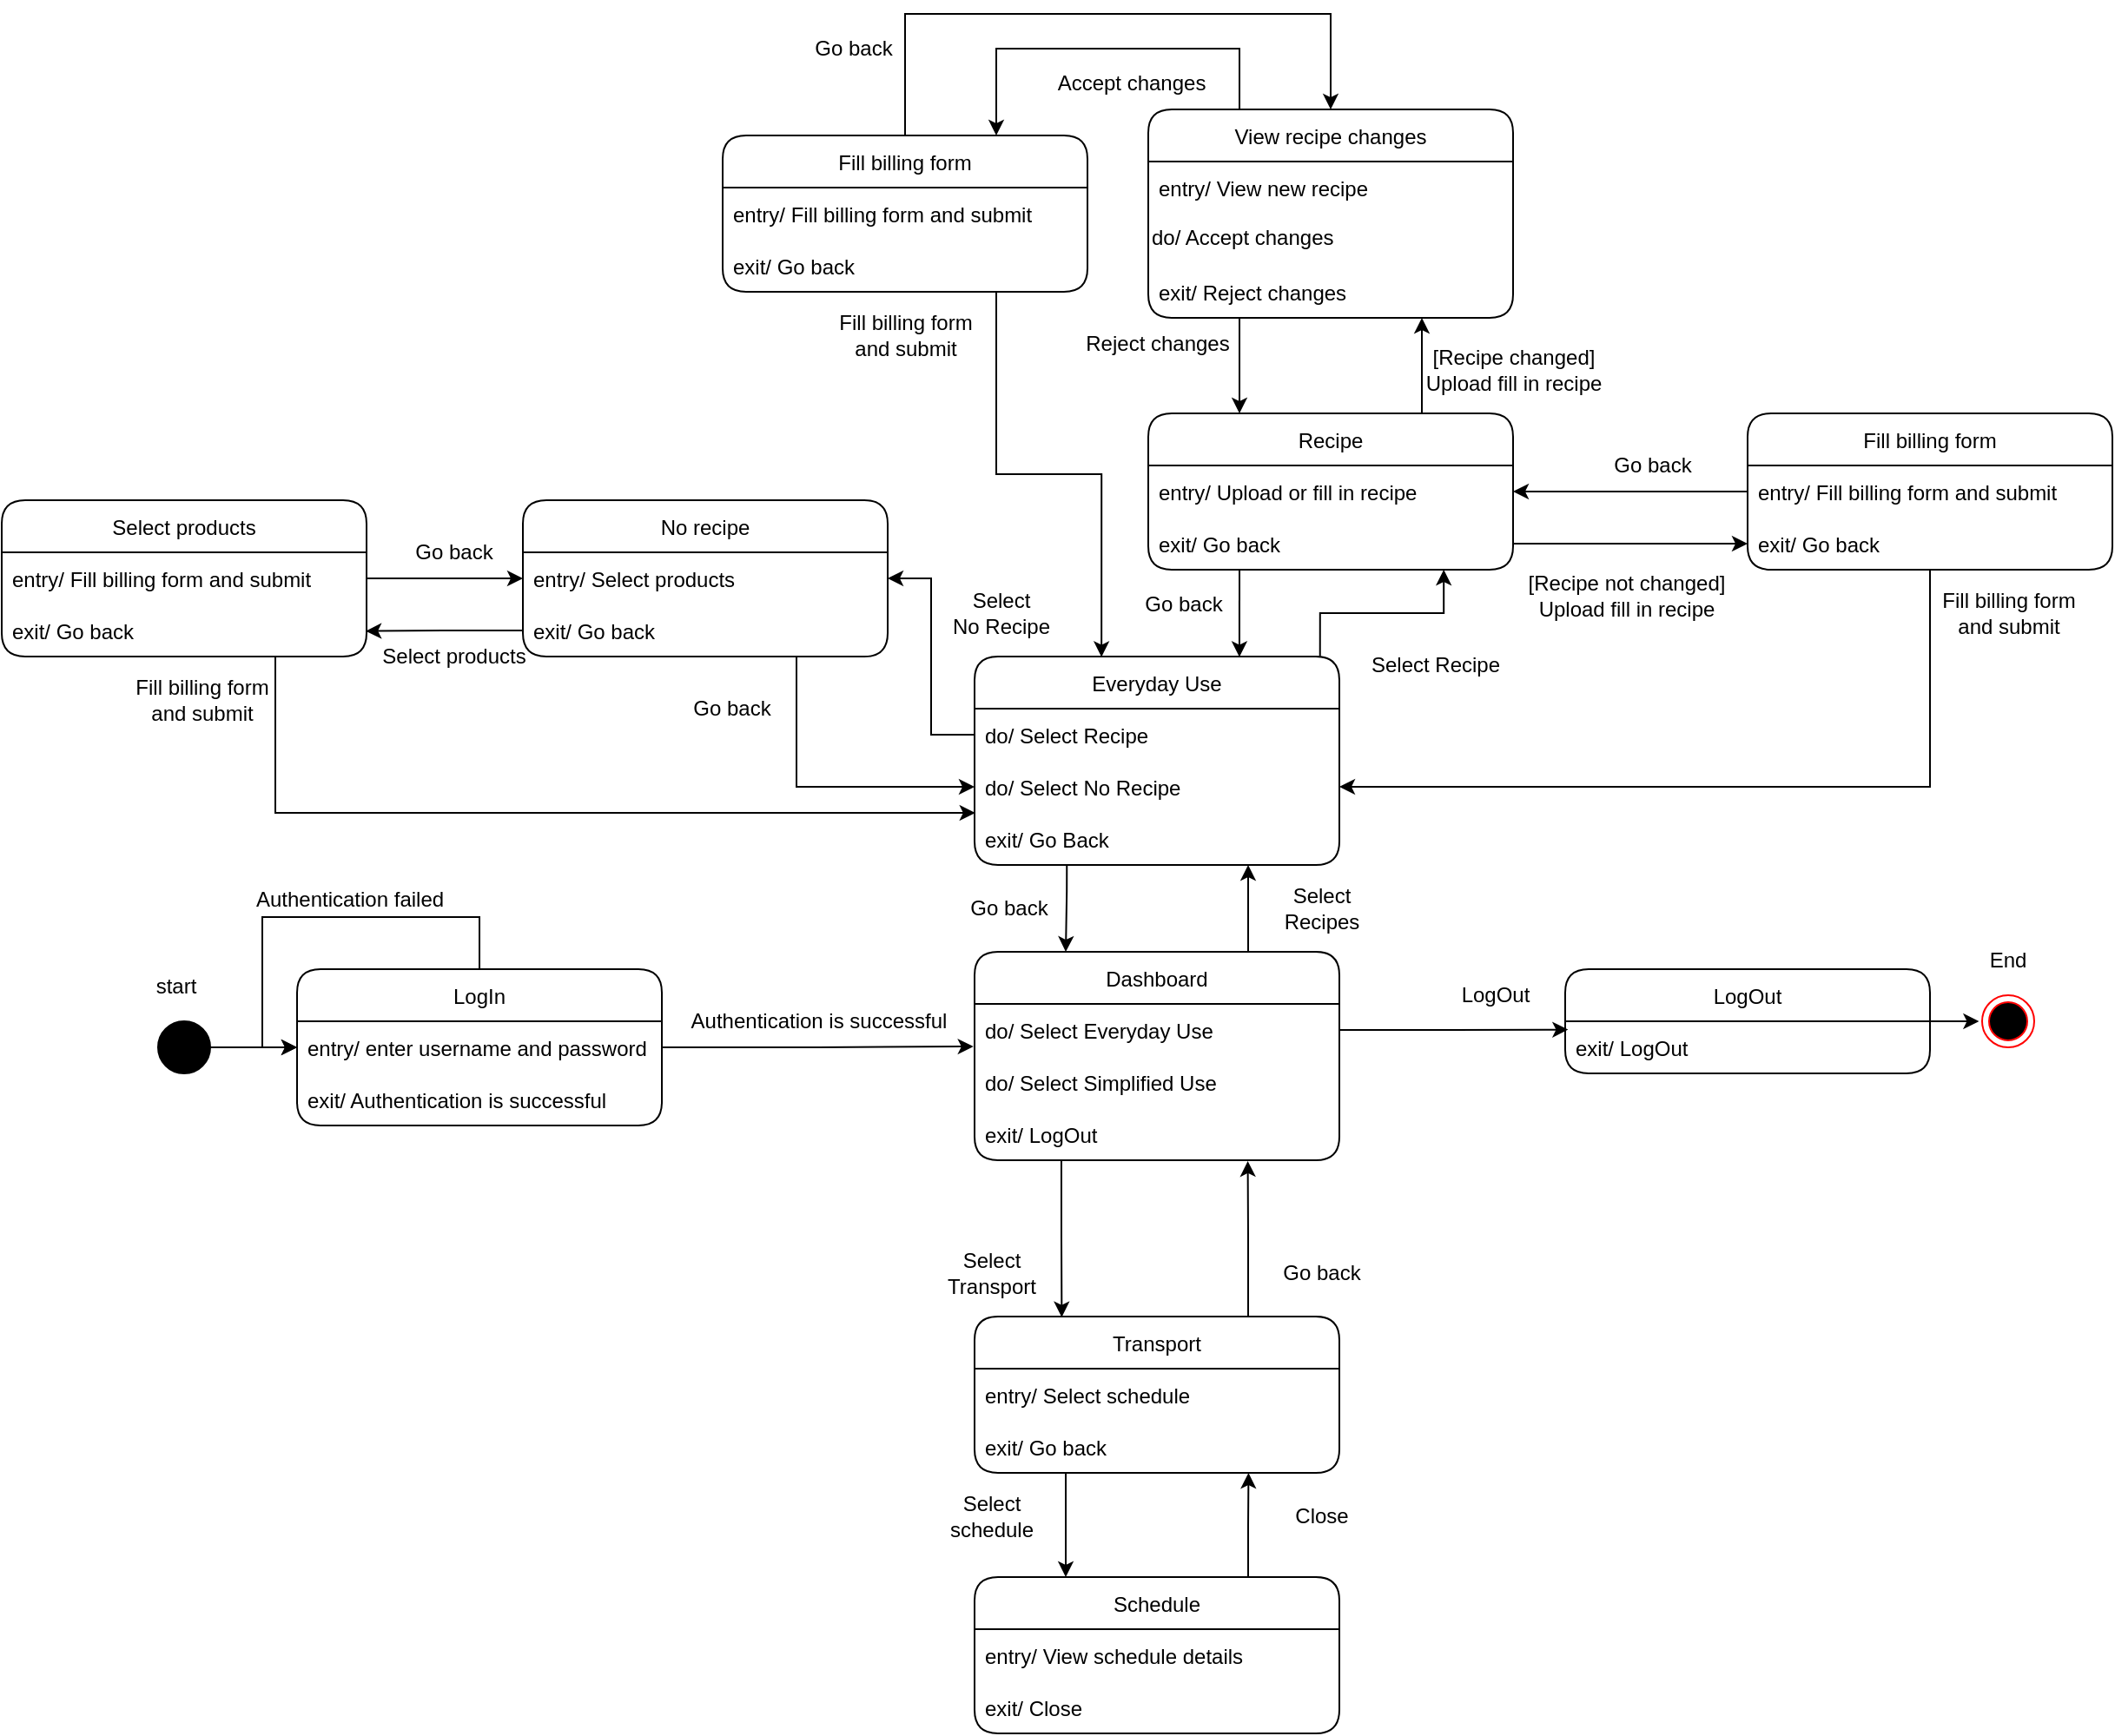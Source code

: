 <mxfile version="19.0.0" type="device"><diagram id="0l2LnnIxXGDVyNd1TSWf" name="Page-1"><mxGraphModel dx="1929" dy="944" grid="1" gridSize="10" guides="1" tooltips="1" connect="1" arrows="1" fold="1" page="1" pageScale="1" pageWidth="850" pageHeight="1100" math="0" shadow="0"><root><mxCell id="0"/><mxCell id="1" parent="0"/><mxCell id="DqKlzocytAJNGCdSqwo8-1" value="" style="ellipse;whiteSpace=wrap;html=1;aspect=fixed;fillColor=#000000;" vertex="1" parent="1"><mxGeometry x="100" y="710" width="30" height="30" as="geometry"/></mxCell><mxCell id="DqKlzocytAJNGCdSqwo8-2" value="" style="endArrow=classic;html=1;rounded=0;exitX=1;exitY=0.5;exitDx=0;exitDy=0;entryX=0;entryY=0.5;entryDx=0;entryDy=0;" edge="1" parent="1" source="DqKlzocytAJNGCdSqwo8-1" target="DqKlzocytAJNGCdSqwo8-4"><mxGeometry width="50" height="50" relative="1" as="geometry"><mxPoint x="370" y="870" as="sourcePoint"/><mxPoint x="110" y="725" as="targetPoint"/></mxGeometry></mxCell><mxCell id="DqKlzocytAJNGCdSqwo8-3" value="LogIn" style="swimlane;fontStyle=0;childLayout=stackLayout;horizontal=1;startSize=30;horizontalStack=0;resizeParent=1;resizeParentMax=0;resizeLast=0;collapsible=1;marginBottom=0;labelBackgroundColor=#FFFFFF;fillColor=#FFFFFF;rounded=1;" vertex="1" parent="1"><mxGeometry x="180" y="680" width="210" height="90" as="geometry"/></mxCell><mxCell id="DqKlzocytAJNGCdSqwo8-4" value="entry/ enter username and password" style="text;strokeColor=none;fillColor=none;align=left;verticalAlign=middle;spacingLeft=4;spacingRight=4;overflow=hidden;points=[[0,0.5],[1,0.5]];portConstraint=eastwest;rotatable=0;labelBackgroundColor=#FFFFFF;fontStyle=0" vertex="1" parent="DqKlzocytAJNGCdSqwo8-3"><mxGeometry y="30" width="210" height="30" as="geometry"/></mxCell><mxCell id="DqKlzocytAJNGCdSqwo8-5" value="exit/ Authentication is successful" style="text;strokeColor=none;fillColor=none;align=left;verticalAlign=middle;spacingLeft=4;spacingRight=4;overflow=hidden;points=[[0,0.5],[1,0.5]];portConstraint=eastwest;rotatable=0;labelBackgroundColor=#FFFFFF;" vertex="1" parent="DqKlzocytAJNGCdSqwo8-3"><mxGeometry y="60" width="210" height="30" as="geometry"/></mxCell><mxCell id="DqKlzocytAJNGCdSqwo8-6" style="edgeStyle=orthogonalEdgeStyle;rounded=0;orthogonalLoop=1;jettySize=auto;html=1;exitX=0.5;exitY=0;exitDx=0;exitDy=0;entryX=0;entryY=0.5;entryDx=0;entryDy=0;" edge="1" parent="DqKlzocytAJNGCdSqwo8-3" source="DqKlzocytAJNGCdSqwo8-3" target="DqKlzocytAJNGCdSqwo8-4"><mxGeometry relative="1" as="geometry"><mxPoint x="-30" y="-80" as="targetPoint"/><Array as="points"><mxPoint x="105" y="-30"/><mxPoint x="-20" y="-30"/><mxPoint x="-20" y="45"/></Array></mxGeometry></mxCell><mxCell id="DqKlzocytAJNGCdSqwo8-7" value="Authentication failed" style="text;html=1;align=center;verticalAlign=middle;resizable=0;points=[];autosize=1;strokeColor=none;fillColor=none;" vertex="1" parent="1"><mxGeometry x="150" y="630" width="120" height="20" as="geometry"/></mxCell><mxCell id="DqKlzocytAJNGCdSqwo8-8" style="edgeStyle=orthogonalEdgeStyle;rounded=0;orthogonalLoop=1;jettySize=auto;html=1;entryX=0.25;entryY=0;entryDx=0;entryDy=0;exitX=0.253;exitY=1.006;exitDx=0;exitDy=0;exitPerimeter=0;" edge="1" parent="1" source="DqKlzocytAJNGCdSqwo8-34" target="DqKlzocytAJNGCdSqwo8-10"><mxGeometry relative="1" as="geometry"><mxPoint x="620" y="600" as="sourcePoint"/><Array as="points"><mxPoint x="623" y="635"/><mxPoint x="623" y="635"/></Array></mxGeometry></mxCell><mxCell id="DqKlzocytAJNGCdSqwo8-9" style="edgeStyle=orthogonalEdgeStyle;rounded=0;orthogonalLoop=1;jettySize=auto;html=1;exitX=0.75;exitY=0;exitDx=0;exitDy=0;entryX=0.75;entryY=1;entryDx=0;entryDy=0;entryPerimeter=0;" edge="1" parent="1" source="DqKlzocytAJNGCdSqwo8-10" target="DqKlzocytAJNGCdSqwo8-34"><mxGeometry relative="1" as="geometry"><mxPoint x="727.552" y="600" as="targetPoint"/></mxGeometry></mxCell><mxCell id="DqKlzocytAJNGCdSqwo8-10" value="Dashboard" style="swimlane;fontStyle=0;childLayout=stackLayout;horizontal=1;startSize=30;horizontalStack=0;resizeParent=1;resizeParentMax=0;resizeLast=0;collapsible=1;marginBottom=0;labelBackgroundColor=#FFFFFF;fillColor=#FFFFFF;rounded=1;" vertex="1" parent="1"><mxGeometry x="570" y="670" width="210" height="120" as="geometry"><mxRectangle x="600" y="80" width="90" height="30" as="alternateBounds"/></mxGeometry></mxCell><mxCell id="DqKlzocytAJNGCdSqwo8-52" value="do/ Select Everyday Use" style="text;strokeColor=none;fillColor=none;align=left;verticalAlign=middle;spacingLeft=4;spacingRight=4;overflow=hidden;points=[[0,0.5],[1,0.5]];portConstraint=eastwest;rotatable=0;labelBackgroundColor=#FFFFFF;fontStyle=0" vertex="1" parent="DqKlzocytAJNGCdSqwo8-10"><mxGeometry y="30" width="210" height="30" as="geometry"/></mxCell><mxCell id="DqKlzocytAJNGCdSqwo8-11" value="do/ Select Simplified Use" style="text;strokeColor=none;fillColor=none;align=left;verticalAlign=middle;spacingLeft=4;spacingRight=4;overflow=hidden;points=[[0,0.5],[1,0.5]];portConstraint=eastwest;rotatable=0;labelBackgroundColor=#FFFFFF;fontStyle=0" vertex="1" parent="DqKlzocytAJNGCdSqwo8-10"><mxGeometry y="60" width="210" height="30" as="geometry"/></mxCell><mxCell id="DqKlzocytAJNGCdSqwo8-13" value="exit/ LogOut" style="text;strokeColor=none;fillColor=none;align=left;verticalAlign=middle;spacingLeft=4;spacingRight=4;overflow=hidden;points=[[0,0.5],[1,0.5]];portConstraint=eastwest;rotatable=0;labelBackgroundColor=#FFFFFF;" vertex="1" parent="DqKlzocytAJNGCdSqwo8-10"><mxGeometry y="90" width="210" height="30" as="geometry"/></mxCell><mxCell id="DqKlzocytAJNGCdSqwo8-14" style="edgeStyle=orthogonalEdgeStyle;rounded=0;orthogonalLoop=1;jettySize=auto;html=1;exitX=1;exitY=0.5;exitDx=0;exitDy=0;entryX=-0.003;entryY=0.817;entryDx=0;entryDy=0;entryPerimeter=0;" edge="1" parent="1" source="DqKlzocytAJNGCdSqwo8-4" target="DqKlzocytAJNGCdSqwo8-52"><mxGeometry relative="1" as="geometry"/></mxCell><mxCell id="DqKlzocytAJNGCdSqwo8-15" value="Authentication is successful" style="text;html=1;align=center;verticalAlign=middle;resizable=0;points=[];autosize=1;strokeColor=none;fillColor=none;" vertex="1" parent="1"><mxGeometry x="400" y="700" width="160" height="20" as="geometry"/></mxCell><mxCell id="DqKlzocytAJNGCdSqwo8-16" style="edgeStyle=orthogonalEdgeStyle;rounded=0;orthogonalLoop=1;jettySize=auto;html=1;exitX=0.25;exitY=1;exitDx=0;exitDy=0;entryX=0.25;entryY=0;entryDx=0;entryDy=0;" edge="1" parent="1" source="DqKlzocytAJNGCdSqwo8-19" target="DqKlzocytAJNGCdSqwo8-23"><mxGeometry relative="1" as="geometry"/></mxCell><mxCell id="DqKlzocytAJNGCdSqwo8-17" style="edgeStyle=orthogonalEdgeStyle;rounded=0;orthogonalLoop=1;jettySize=auto;html=1;exitX=0.75;exitY=0;exitDx=0;exitDy=0;entryX=0.749;entryY=1.015;entryDx=0;entryDy=0;entryPerimeter=0;" edge="1" parent="1" source="DqKlzocytAJNGCdSqwo8-19" target="DqKlzocytAJNGCdSqwo8-13"><mxGeometry relative="1" as="geometry"><mxPoint x="730" y="790" as="targetPoint"/></mxGeometry></mxCell><mxCell id="DqKlzocytAJNGCdSqwo8-18" style="edgeStyle=orthogonalEdgeStyle;rounded=0;orthogonalLoop=1;jettySize=auto;html=1;exitX=0.238;exitY=1;exitDx=0;exitDy=0;entryX=0.239;entryY=0.004;entryDx=0;entryDy=0;entryPerimeter=0;exitPerimeter=0;" edge="1" parent="1" source="DqKlzocytAJNGCdSqwo8-13" target="DqKlzocytAJNGCdSqwo8-19"><mxGeometry relative="1" as="geometry"/></mxCell><mxCell id="DqKlzocytAJNGCdSqwo8-19" value="Transport" style="swimlane;fontStyle=0;childLayout=stackLayout;horizontal=1;startSize=30;horizontalStack=0;resizeParent=1;resizeParentMax=0;resizeLast=0;collapsible=1;marginBottom=0;labelBackgroundColor=#FFFFFF;fillColor=#FFFFFF;rounded=1;" vertex="1" parent="1"><mxGeometry x="570" y="880" width="210" height="90" as="geometry"/></mxCell><mxCell id="DqKlzocytAJNGCdSqwo8-20" value="entry/ Select schedule" style="text;strokeColor=none;fillColor=none;align=left;verticalAlign=middle;spacingLeft=4;spacingRight=4;overflow=hidden;points=[[0,0.5],[1,0.5]];portConstraint=eastwest;rotatable=0;labelBackgroundColor=#FFFFFF;fontStyle=0" vertex="1" parent="DqKlzocytAJNGCdSqwo8-19"><mxGeometry y="30" width="210" height="30" as="geometry"/></mxCell><mxCell id="DqKlzocytAJNGCdSqwo8-21" value="exit/ Go back" style="text;strokeColor=none;fillColor=none;align=left;verticalAlign=middle;spacingLeft=4;spacingRight=4;overflow=hidden;points=[[0,0.5],[1,0.5]];portConstraint=eastwest;rotatable=0;labelBackgroundColor=#FFFFFF;" vertex="1" parent="DqKlzocytAJNGCdSqwo8-19"><mxGeometry y="60" width="210" height="30" as="geometry"/></mxCell><mxCell id="DqKlzocytAJNGCdSqwo8-22" style="edgeStyle=orthogonalEdgeStyle;rounded=0;orthogonalLoop=1;jettySize=auto;html=1;exitX=0.75;exitY=0;exitDx=0;exitDy=0;entryX=0.751;entryY=1;entryDx=0;entryDy=0;entryPerimeter=0;" edge="1" parent="1" source="DqKlzocytAJNGCdSqwo8-23" target="DqKlzocytAJNGCdSqwo8-21"><mxGeometry relative="1" as="geometry"/></mxCell><mxCell id="DqKlzocytAJNGCdSqwo8-23" value="Schedule" style="swimlane;fontStyle=0;childLayout=stackLayout;horizontal=1;startSize=30;horizontalStack=0;resizeParent=1;resizeParentMax=0;resizeLast=0;collapsible=1;marginBottom=0;labelBackgroundColor=#FFFFFF;fillColor=#FFFFFF;rounded=1;" vertex="1" parent="1"><mxGeometry x="570" y="1030" width="210" height="90" as="geometry"/></mxCell><mxCell id="DqKlzocytAJNGCdSqwo8-24" value="entry/ View schedule details" style="text;strokeColor=none;fillColor=none;align=left;verticalAlign=middle;spacingLeft=4;spacingRight=4;overflow=hidden;points=[[0,0.5],[1,0.5]];portConstraint=eastwest;rotatable=0;labelBackgroundColor=#FFFFFF;" vertex="1" parent="DqKlzocytAJNGCdSqwo8-23"><mxGeometry y="30" width="210" height="30" as="geometry"/></mxCell><mxCell id="DqKlzocytAJNGCdSqwo8-26" value="exit/ Close" style="text;strokeColor=none;fillColor=none;align=left;verticalAlign=middle;spacingLeft=4;spacingRight=4;overflow=hidden;points=[[0,0.5],[1,0.5]];portConstraint=eastwest;rotatable=0;labelBackgroundColor=#FFFFFF;" vertex="1" parent="DqKlzocytAJNGCdSqwo8-23"><mxGeometry y="60" width="210" height="30" as="geometry"/></mxCell><mxCell id="DqKlzocytAJNGCdSqwo8-27" value="Select schedule" style="text;html=1;strokeColor=none;fillColor=none;align=center;verticalAlign=middle;whiteSpace=wrap;rounded=0;labelBackgroundColor=#FFFFFF;" vertex="1" parent="1"><mxGeometry x="550" y="980" width="60" height="30" as="geometry"/></mxCell><mxCell id="DqKlzocytAJNGCdSqwo8-28" value="Close" style="text;html=1;strokeColor=none;fillColor=none;align=center;verticalAlign=middle;whiteSpace=wrap;rounded=0;labelBackgroundColor=#FFFFFF;" vertex="1" parent="1"><mxGeometry x="740" y="980" width="60" height="30" as="geometry"/></mxCell><mxCell id="DqKlzocytAJNGCdSqwo8-29" value="Select Transport" style="text;html=1;strokeColor=none;fillColor=none;align=center;verticalAlign=middle;whiteSpace=wrap;rounded=0;labelBackgroundColor=#FFFFFF;" vertex="1" parent="1"><mxGeometry x="550" y="840" width="60" height="30" as="geometry"/></mxCell><mxCell id="DqKlzocytAJNGCdSqwo8-30" value="Go back" style="text;html=1;strokeColor=none;fillColor=none;align=center;verticalAlign=middle;whiteSpace=wrap;rounded=0;labelBackgroundColor=#FFFFFF;" vertex="1" parent="1"><mxGeometry x="740" y="840" width="60" height="30" as="geometry"/></mxCell><mxCell id="DqKlzocytAJNGCdSqwo8-108" style="edgeStyle=orthogonalEdgeStyle;rounded=0;orthogonalLoop=1;jettySize=auto;html=1;exitX=0.947;exitY=-0.002;exitDx=0;exitDy=0;entryX=0.81;entryY=1;entryDx=0;entryDy=0;entryPerimeter=0;exitPerimeter=0;" edge="1" parent="1" source="DqKlzocytAJNGCdSqwo8-32" target="DqKlzocytAJNGCdSqwo8-106"><mxGeometry relative="1" as="geometry"/></mxCell><mxCell id="DqKlzocytAJNGCdSqwo8-32" value="Everyday Use" style="swimlane;fontStyle=0;childLayout=stackLayout;horizontal=1;startSize=30;horizontalStack=0;resizeParent=1;resizeParentMax=0;resizeLast=0;collapsible=1;marginBottom=0;labelBackgroundColor=#FFFFFF;fillColor=#FFFFFF;rounded=1;" vertex="1" parent="1"><mxGeometry x="570" y="500" width="210" height="120" as="geometry"><mxRectangle x="600" y="80" width="90" height="30" as="alternateBounds"/></mxGeometry></mxCell><mxCell id="DqKlzocytAJNGCdSqwo8-86" value="do/ Select Recipe" style="text;strokeColor=none;fillColor=none;align=left;verticalAlign=middle;spacingLeft=4;spacingRight=4;overflow=hidden;points=[[0,0.5],[1,0.5]];portConstraint=eastwest;rotatable=0;labelBackgroundColor=#FFFFFF;fontStyle=0" vertex="1" parent="DqKlzocytAJNGCdSqwo8-32"><mxGeometry y="30" width="210" height="30" as="geometry"/></mxCell><mxCell id="DqKlzocytAJNGCdSqwo8-33" value="do/ Select No Recipe" style="text;strokeColor=none;fillColor=none;align=left;verticalAlign=middle;spacingLeft=4;spacingRight=4;overflow=hidden;points=[[0,0.5],[1,0.5]];portConstraint=eastwest;rotatable=0;labelBackgroundColor=#FFFFFF;fontStyle=0" vertex="1" parent="DqKlzocytAJNGCdSqwo8-32"><mxGeometry y="60" width="210" height="30" as="geometry"/></mxCell><mxCell id="DqKlzocytAJNGCdSqwo8-34" value="exit/ Go Back" style="text;strokeColor=none;fillColor=none;align=left;verticalAlign=middle;spacingLeft=4;spacingRight=4;overflow=hidden;points=[[0,0.5],[1,0.5]];portConstraint=eastwest;rotatable=0;labelBackgroundColor=#FFFFFF;" vertex="1" parent="DqKlzocytAJNGCdSqwo8-32"><mxGeometry y="90" width="210" height="30" as="geometry"/></mxCell><mxCell id="DqKlzocytAJNGCdSqwo8-35" value="Select Recipes" style="text;html=1;strokeColor=none;fillColor=none;align=center;verticalAlign=middle;whiteSpace=wrap;rounded=0;labelBackgroundColor=#FFFFFF;" vertex="1" parent="1"><mxGeometry x="740" y="630" width="60" height="30" as="geometry"/></mxCell><mxCell id="DqKlzocytAJNGCdSqwo8-36" value="Go back" style="text;html=1;strokeColor=none;fillColor=none;align=center;verticalAlign=middle;whiteSpace=wrap;rounded=0;labelBackgroundColor=#FFFFFF;" vertex="1" parent="1"><mxGeometry x="560" y="630" width="60" height="30" as="geometry"/></mxCell><mxCell id="DqKlzocytAJNGCdSqwo8-44" style="edgeStyle=orthogonalEdgeStyle;rounded=0;orthogonalLoop=1;jettySize=auto;html=1;exitX=1;exitY=0.5;exitDx=0;exitDy=0;entryX=-0.06;entryY=0.509;entryDx=0;entryDy=0;entryPerimeter=0;" edge="1" parent="1" source="DqKlzocytAJNGCdSqwo8-45" target="DqKlzocytAJNGCdSqwo8-50"><mxGeometry relative="1" as="geometry"/></mxCell><mxCell id="DqKlzocytAJNGCdSqwo8-45" value="LogOut" style="swimlane;fontStyle=0;childLayout=stackLayout;horizontal=1;startSize=30;horizontalStack=0;resizeParent=1;resizeParentMax=0;resizeLast=0;collapsible=1;marginBottom=0;labelBackgroundColor=#FFFFFF;fillColor=#FFFFFF;rounded=1;" vertex="1" parent="1"><mxGeometry x="910" y="680" width="210" height="60" as="geometry"/></mxCell><mxCell id="DqKlzocytAJNGCdSqwo8-46" value="exit/ LogOut" style="text;strokeColor=none;fillColor=none;align=left;verticalAlign=middle;spacingLeft=4;spacingRight=4;overflow=hidden;points=[[0,0.5],[1,0.5]];portConstraint=eastwest;rotatable=0;labelBackgroundColor=#FFFFFF;" vertex="1" parent="DqKlzocytAJNGCdSqwo8-45"><mxGeometry y="30" width="210" height="30" as="geometry"/></mxCell><mxCell id="DqKlzocytAJNGCdSqwo8-47" style="edgeStyle=orthogonalEdgeStyle;rounded=0;orthogonalLoop=1;jettySize=auto;html=1;exitX=1;exitY=0.5;exitDx=0;exitDy=0;entryX=0.008;entryY=0.16;entryDx=0;entryDy=0;entryPerimeter=0;" edge="1" parent="1" source="DqKlzocytAJNGCdSqwo8-52" target="DqKlzocytAJNGCdSqwo8-46"><mxGeometry relative="1" as="geometry"/></mxCell><mxCell id="DqKlzocytAJNGCdSqwo8-48" value="LogOut" style="text;html=1;strokeColor=none;fillColor=none;align=center;verticalAlign=middle;whiteSpace=wrap;rounded=0;labelBackgroundColor=#FFFFFF;" vertex="1" parent="1"><mxGeometry x="840" y="680" width="60" height="30" as="geometry"/></mxCell><mxCell id="DqKlzocytAJNGCdSqwo8-49" value="start" style="text;html=1;align=center;verticalAlign=middle;resizable=0;points=[];autosize=1;strokeColor=none;fillColor=none;" vertex="1" parent="1"><mxGeometry x="90" y="680" width="40" height="20" as="geometry"/></mxCell><mxCell id="DqKlzocytAJNGCdSqwo8-50" value="" style="ellipse;html=1;shape=endState;fillColor=#000000;strokeColor=#ff0000;rounded=1;labelBackgroundColor=#FFFFFF;" vertex="1" parent="1"><mxGeometry x="1150" y="695" width="30" height="30" as="geometry"/></mxCell><mxCell id="DqKlzocytAJNGCdSqwo8-51" value="End" style="text;html=1;strokeColor=none;fillColor=none;align=center;verticalAlign=middle;whiteSpace=wrap;rounded=0;labelBackgroundColor=#FFFFFF;" vertex="1" parent="1"><mxGeometry x="1135" y="660" width="60" height="30" as="geometry"/></mxCell><mxCell id="DqKlzocytAJNGCdSqwo8-102" style="edgeStyle=orthogonalEdgeStyle;rounded=0;orthogonalLoop=1;jettySize=auto;html=1;exitX=0.75;exitY=1;exitDx=0;exitDy=0;entryX=0;entryY=0.5;entryDx=0;entryDy=0;" edge="1" parent="1" source="DqKlzocytAJNGCdSqwo8-87" target="DqKlzocytAJNGCdSqwo8-33"><mxGeometry relative="1" as="geometry"/></mxCell><mxCell id="DqKlzocytAJNGCdSqwo8-87" value="No recipe" style="swimlane;fontStyle=0;childLayout=stackLayout;horizontal=1;startSize=30;horizontalStack=0;resizeParent=1;resizeParentMax=0;resizeLast=0;collapsible=1;marginBottom=0;labelBackgroundColor=#FFFFFF;fillColor=#FFFFFF;rounded=1;" vertex="1" parent="1"><mxGeometry x="310" y="410" width="210" height="90" as="geometry"><mxRectangle x="600" y="80" width="90" height="30" as="alternateBounds"/></mxGeometry></mxCell><mxCell id="DqKlzocytAJNGCdSqwo8-88" value="entry/ Select products" style="text;strokeColor=none;fillColor=none;align=left;verticalAlign=middle;spacingLeft=4;spacingRight=4;overflow=hidden;points=[[0,0.5],[1,0.5]];portConstraint=eastwest;rotatable=0;labelBackgroundColor=#FFFFFF;fontStyle=0" vertex="1" parent="DqKlzocytAJNGCdSqwo8-87"><mxGeometry y="30" width="210" height="30" as="geometry"/></mxCell><mxCell id="DqKlzocytAJNGCdSqwo8-89" value="exit/ Go back" style="text;strokeColor=none;fillColor=none;align=left;verticalAlign=middle;spacingLeft=4;spacingRight=4;overflow=hidden;points=[[0,0.5],[1,0.5]];portConstraint=eastwest;rotatable=0;labelBackgroundColor=#FFFFFF;" vertex="1" parent="DqKlzocytAJNGCdSqwo8-87"><mxGeometry y="60" width="210" height="30" as="geometry"/></mxCell><mxCell id="DqKlzocytAJNGCdSqwo8-98" style="edgeStyle=orthogonalEdgeStyle;rounded=0;orthogonalLoop=1;jettySize=auto;html=1;exitX=0.75;exitY=1;exitDx=0;exitDy=0;entryX=0.002;entryY=-0.006;entryDx=0;entryDy=0;entryPerimeter=0;" edge="1" parent="1" source="DqKlzocytAJNGCdSqwo8-90" target="DqKlzocytAJNGCdSqwo8-34"><mxGeometry relative="1" as="geometry"><mxPoint x="570" y="590" as="targetPoint"/><Array as="points"><mxPoint x="167" y="590"/><mxPoint x="570" y="590"/></Array></mxGeometry></mxCell><mxCell id="DqKlzocytAJNGCdSqwo8-90" value="Select products" style="swimlane;fontStyle=0;childLayout=stackLayout;horizontal=1;startSize=30;horizontalStack=0;resizeParent=1;resizeParentMax=0;resizeLast=0;collapsible=1;marginBottom=0;labelBackgroundColor=#FFFFFF;fillColor=#FFFFFF;rounded=1;" vertex="1" parent="1"><mxGeometry x="10" y="410" width="210" height="90" as="geometry"><mxRectangle x="600" y="80" width="90" height="30" as="alternateBounds"/></mxGeometry></mxCell><mxCell id="DqKlzocytAJNGCdSqwo8-91" value="entry/ Fill billing form and submit" style="text;strokeColor=none;fillColor=none;align=left;verticalAlign=middle;spacingLeft=4;spacingRight=4;overflow=hidden;points=[[0,0.5],[1,0.5]];portConstraint=eastwest;rotatable=0;labelBackgroundColor=#FFFFFF;fontStyle=0" vertex="1" parent="DqKlzocytAJNGCdSqwo8-90"><mxGeometry y="30" width="210" height="30" as="geometry"/></mxCell><mxCell id="DqKlzocytAJNGCdSqwo8-92" value="exit/ Go back" style="text;strokeColor=none;fillColor=none;align=left;verticalAlign=middle;spacingLeft=4;spacingRight=4;overflow=hidden;points=[[0,0.5],[1,0.5]];portConstraint=eastwest;rotatable=0;labelBackgroundColor=#FFFFFF;" vertex="1" parent="DqKlzocytAJNGCdSqwo8-90"><mxGeometry y="60" width="210" height="30" as="geometry"/></mxCell><mxCell id="DqKlzocytAJNGCdSqwo8-93" style="edgeStyle=orthogonalEdgeStyle;rounded=0;orthogonalLoop=1;jettySize=auto;html=1;exitX=0;exitY=0.5;exitDx=0;exitDy=0;entryX=0.998;entryY=0.511;entryDx=0;entryDy=0;entryPerimeter=0;" edge="1" parent="1" source="DqKlzocytAJNGCdSqwo8-89" target="DqKlzocytAJNGCdSqwo8-92"><mxGeometry relative="1" as="geometry"><mxPoint x="220" y="485.167" as="targetPoint"/></mxGeometry></mxCell><mxCell id="DqKlzocytAJNGCdSqwo8-95" style="edgeStyle=orthogonalEdgeStyle;rounded=0;orthogonalLoop=1;jettySize=auto;html=1;exitX=1;exitY=0.5;exitDx=0;exitDy=0;entryX=0;entryY=0.5;entryDx=0;entryDy=0;" edge="1" parent="1" source="DqKlzocytAJNGCdSqwo8-91" target="DqKlzocytAJNGCdSqwo8-88"><mxGeometry relative="1" as="geometry"/></mxCell><mxCell id="DqKlzocytAJNGCdSqwo8-96" value="Select products" style="text;html=1;align=center;verticalAlign=middle;resizable=0;points=[];autosize=1;strokeColor=none;fillColor=none;" vertex="1" parent="1"><mxGeometry x="220" y="490" width="100" height="20" as="geometry"/></mxCell><mxCell id="DqKlzocytAJNGCdSqwo8-97" value="Go back" style="text;html=1;align=center;verticalAlign=middle;resizable=0;points=[];autosize=1;strokeColor=none;fillColor=none;" vertex="1" parent="1"><mxGeometry x="240" y="430" width="60" height="20" as="geometry"/></mxCell><mxCell id="DqKlzocytAJNGCdSqwo8-99" value="Fill billing form&lt;br&gt;and submit" style="text;html=1;align=center;verticalAlign=middle;resizable=0;points=[];autosize=1;strokeColor=none;fillColor=none;" vertex="1" parent="1"><mxGeometry x="80" y="510" width="90" height="30" as="geometry"/></mxCell><mxCell id="DqKlzocytAJNGCdSqwo8-100" style="edgeStyle=orthogonalEdgeStyle;rounded=0;orthogonalLoop=1;jettySize=auto;html=1;exitX=0;exitY=0.5;exitDx=0;exitDy=0;entryX=1;entryY=0.5;entryDx=0;entryDy=0;" edge="1" parent="1" source="DqKlzocytAJNGCdSqwo8-86" target="DqKlzocytAJNGCdSqwo8-88"><mxGeometry relative="1" as="geometry"/></mxCell><mxCell id="DqKlzocytAJNGCdSqwo8-101" value="Select&lt;br&gt;No Recipe" style="text;html=1;align=center;verticalAlign=middle;resizable=0;points=[];autosize=1;strokeColor=none;fillColor=none;" vertex="1" parent="1"><mxGeometry x="550" y="460" width="70" height="30" as="geometry"/></mxCell><mxCell id="DqKlzocytAJNGCdSqwo8-103" value="Go back" style="text;html=1;align=center;verticalAlign=middle;resizable=0;points=[];autosize=1;strokeColor=none;fillColor=none;" vertex="1" parent="1"><mxGeometry x="400" y="520" width="60" height="20" as="geometry"/></mxCell><mxCell id="DqKlzocytAJNGCdSqwo8-110" style="edgeStyle=orthogonalEdgeStyle;rounded=0;orthogonalLoop=1;jettySize=auto;html=1;exitX=0.25;exitY=1;exitDx=0;exitDy=0;entryX=0.726;entryY=0.002;entryDx=0;entryDy=0;entryPerimeter=0;" edge="1" parent="1" source="DqKlzocytAJNGCdSqwo8-104" target="DqKlzocytAJNGCdSqwo8-32"><mxGeometry relative="1" as="geometry"/></mxCell><mxCell id="DqKlzocytAJNGCdSqwo8-124" style="edgeStyle=orthogonalEdgeStyle;rounded=0;orthogonalLoop=1;jettySize=auto;html=1;exitX=0.75;exitY=0;exitDx=0;exitDy=0;entryX=0.75;entryY=1;entryDx=0;entryDy=0;entryPerimeter=0;" edge="1" parent="1" source="DqKlzocytAJNGCdSqwo8-104" target="DqKlzocytAJNGCdSqwo8-123"><mxGeometry relative="1" as="geometry"/></mxCell><mxCell id="DqKlzocytAJNGCdSqwo8-104" value="Recipe" style="swimlane;fontStyle=0;childLayout=stackLayout;horizontal=1;startSize=30;horizontalStack=0;resizeParent=1;resizeParentMax=0;resizeLast=0;collapsible=1;marginBottom=0;labelBackgroundColor=#FFFFFF;fillColor=#FFFFFF;rounded=1;" vertex="1" parent="1"><mxGeometry x="670" y="360" width="210" height="90" as="geometry"><mxRectangle x="600" y="80" width="90" height="30" as="alternateBounds"/></mxGeometry></mxCell><mxCell id="DqKlzocytAJNGCdSqwo8-105" value="entry/ Upload or fill in recipe" style="text;strokeColor=none;fillColor=none;align=left;verticalAlign=middle;spacingLeft=4;spacingRight=4;overflow=hidden;points=[[0,0.5],[1,0.5]];portConstraint=eastwest;rotatable=0;labelBackgroundColor=#FFFFFF;fontStyle=0" vertex="1" parent="DqKlzocytAJNGCdSqwo8-104"><mxGeometry y="30" width="210" height="30" as="geometry"/></mxCell><mxCell id="DqKlzocytAJNGCdSqwo8-106" value="exit/ Go back" style="text;strokeColor=none;fillColor=none;align=left;verticalAlign=middle;spacingLeft=4;spacingRight=4;overflow=hidden;points=[[0,0.5],[1,0.5]];portConstraint=eastwest;rotatable=0;labelBackgroundColor=#FFFFFF;" vertex="1" parent="DqKlzocytAJNGCdSqwo8-104"><mxGeometry y="60" width="210" height="30" as="geometry"/></mxCell><mxCell id="DqKlzocytAJNGCdSqwo8-109" value="Select Recipe" style="text;html=1;align=center;verticalAlign=middle;resizable=0;points=[];autosize=1;strokeColor=none;fillColor=none;" vertex="1" parent="1"><mxGeometry x="790" y="495" width="90" height="20" as="geometry"/></mxCell><mxCell id="DqKlzocytAJNGCdSqwo8-112" value="Go back" style="text;html=1;align=center;verticalAlign=middle;resizable=0;points=[];autosize=1;strokeColor=none;fillColor=none;" vertex="1" parent="1"><mxGeometry x="660" y="460" width="60" height="20" as="geometry"/></mxCell><mxCell id="DqKlzocytAJNGCdSqwo8-143" style="edgeStyle=orthogonalEdgeStyle;rounded=0;orthogonalLoop=1;jettySize=auto;html=1;exitX=0.5;exitY=1;exitDx=0;exitDy=0;entryX=1;entryY=0.5;entryDx=0;entryDy=0;" edge="1" parent="1" source="DqKlzocytAJNGCdSqwo8-117" target="DqKlzocytAJNGCdSqwo8-33"><mxGeometry relative="1" as="geometry"><mxPoint x="1119.949" y="500" as="targetPoint"/></mxGeometry></mxCell><mxCell id="DqKlzocytAJNGCdSqwo8-117" value="Fill billing form" style="swimlane;fontStyle=0;childLayout=stackLayout;horizontal=1;startSize=30;horizontalStack=0;resizeParent=1;resizeParentMax=0;resizeLast=0;collapsible=1;marginBottom=0;labelBackgroundColor=#FFFFFF;fillColor=#FFFFFF;rounded=1;" vertex="1" parent="1"><mxGeometry x="1015" y="360" width="210" height="90" as="geometry"><mxRectangle x="600" y="80" width="90" height="30" as="alternateBounds"/></mxGeometry></mxCell><mxCell id="DqKlzocytAJNGCdSqwo8-118" value="entry/ Fill billing form and submit" style="text;strokeColor=none;fillColor=none;align=left;verticalAlign=middle;spacingLeft=4;spacingRight=4;overflow=hidden;points=[[0,0.5],[1,0.5]];portConstraint=eastwest;rotatable=0;labelBackgroundColor=#FFFFFF;fontStyle=0" vertex="1" parent="DqKlzocytAJNGCdSqwo8-117"><mxGeometry y="30" width="210" height="30" as="geometry"/></mxCell><mxCell id="DqKlzocytAJNGCdSqwo8-119" value="exit/ Go back" style="text;strokeColor=none;fillColor=none;align=left;verticalAlign=middle;spacingLeft=4;spacingRight=4;overflow=hidden;points=[[0,0.5],[1,0.5]];portConstraint=eastwest;rotatable=0;labelBackgroundColor=#FFFFFF;" vertex="1" parent="DqKlzocytAJNGCdSqwo8-117"><mxGeometry y="60" width="210" height="30" as="geometry"/></mxCell><mxCell id="DqKlzocytAJNGCdSqwo8-126" style="edgeStyle=orthogonalEdgeStyle;rounded=0;orthogonalLoop=1;jettySize=auto;html=1;exitX=0.25;exitY=1;exitDx=0;exitDy=0;entryX=0.25;entryY=0;entryDx=0;entryDy=0;" edge="1" parent="1" source="DqKlzocytAJNGCdSqwo8-121" target="DqKlzocytAJNGCdSqwo8-104"><mxGeometry relative="1" as="geometry"/></mxCell><mxCell id="DqKlzocytAJNGCdSqwo8-135" style="edgeStyle=orthogonalEdgeStyle;rounded=0;orthogonalLoop=1;jettySize=auto;html=1;exitX=0.25;exitY=0;exitDx=0;exitDy=0;entryX=0.75;entryY=0;entryDx=0;entryDy=0;" edge="1" parent="1" source="DqKlzocytAJNGCdSqwo8-121" target="DqKlzocytAJNGCdSqwo8-132"><mxGeometry relative="1" as="geometry"><Array as="points"><mxPoint x="723" y="150"/><mxPoint x="583" y="150"/></Array></mxGeometry></mxCell><mxCell id="DqKlzocytAJNGCdSqwo8-121" value="View recipe changes" style="swimlane;fontStyle=0;childLayout=stackLayout;horizontal=1;startSize=30;horizontalStack=0;resizeParent=1;resizeParentMax=0;resizeLast=0;collapsible=1;marginBottom=0;labelBackgroundColor=#FFFFFF;fillColor=#FFFFFF;rounded=1;" vertex="1" parent="1"><mxGeometry x="670" y="185" width="210" height="120" as="geometry"><mxRectangle x="600" y="80" width="90" height="30" as="alternateBounds"/></mxGeometry></mxCell><mxCell id="DqKlzocytAJNGCdSqwo8-122" value="entry/ View new recipe" style="text;strokeColor=none;fillColor=none;align=left;verticalAlign=middle;spacingLeft=4;spacingRight=4;overflow=hidden;points=[[0,0.5],[1,0.5]];portConstraint=eastwest;rotatable=0;labelBackgroundColor=#FFFFFF;fontStyle=0" vertex="1" parent="DqKlzocytAJNGCdSqwo8-121"><mxGeometry y="30" width="210" height="30" as="geometry"/></mxCell><mxCell id="DqKlzocytAJNGCdSqwo8-144" value="&lt;span style=&quot;color: rgb(0, 0, 0); font-family: Helvetica; font-size: 12px; font-style: normal; font-variant-ligatures: normal; font-variant-caps: normal; font-weight: 400; letter-spacing: normal; orphans: 2; text-align: left; text-indent: 0px; text-transform: none; widows: 2; word-spacing: 0px; -webkit-text-stroke-width: 0px; background-color: rgb(255, 255, 255); text-decoration-thickness: initial; text-decoration-style: initial; text-decoration-color: initial; float: none; display: inline !important;&quot;&gt;do/ Accept changes&lt;/span&gt;" style="text;whiteSpace=wrap;html=1;" vertex="1" parent="DqKlzocytAJNGCdSqwo8-121"><mxGeometry y="60" width="210" height="30" as="geometry"/></mxCell><mxCell id="DqKlzocytAJNGCdSqwo8-123" value="exit/ Reject changes" style="text;strokeColor=none;fillColor=none;align=left;verticalAlign=middle;spacingLeft=4;spacingRight=4;overflow=hidden;points=[[0,0.5],[1,0.5]];portConstraint=eastwest;rotatable=0;labelBackgroundColor=#FFFFFF;" vertex="1" parent="DqKlzocytAJNGCdSqwo8-121"><mxGeometry y="90" width="210" height="30" as="geometry"/></mxCell><mxCell id="DqKlzocytAJNGCdSqwo8-125" value="[Recipe changed]&lt;br&gt;Upload fill in recipe" style="text;html=1;align=center;verticalAlign=middle;resizable=0;points=[];autosize=1;strokeColor=none;fillColor=none;" vertex="1" parent="1"><mxGeometry x="820" y="320" width="120" height="30" as="geometry"/></mxCell><mxCell id="DqKlzocytAJNGCdSqwo8-127" value="Reject changes" style="text;html=1;align=center;verticalAlign=middle;resizable=0;points=[];autosize=1;strokeColor=none;fillColor=none;" vertex="1" parent="1"><mxGeometry x="625" y="310" width="100" height="20" as="geometry"/></mxCell><mxCell id="DqKlzocytAJNGCdSqwo8-128" value="[Recipe not changed]&lt;br&gt;Upload fill in recipe" style="text;html=1;align=center;verticalAlign=middle;resizable=0;points=[];autosize=1;strokeColor=none;fillColor=none;" vertex="1" parent="1"><mxGeometry x="880" y="450" width="130" height="30" as="geometry"/></mxCell><mxCell id="DqKlzocytAJNGCdSqwo8-129" style="edgeStyle=orthogonalEdgeStyle;rounded=0;orthogonalLoop=1;jettySize=auto;html=1;exitX=1;exitY=0.5;exitDx=0;exitDy=0;" edge="1" parent="1" source="DqKlzocytAJNGCdSqwo8-106" target="DqKlzocytAJNGCdSqwo8-119"><mxGeometry relative="1" as="geometry"/></mxCell><mxCell id="DqKlzocytAJNGCdSqwo8-130" style="edgeStyle=orthogonalEdgeStyle;rounded=0;orthogonalLoop=1;jettySize=auto;html=1;exitX=0;exitY=0.5;exitDx=0;exitDy=0;entryX=1;entryY=0.5;entryDx=0;entryDy=0;" edge="1" parent="1" source="DqKlzocytAJNGCdSqwo8-118" target="DqKlzocytAJNGCdSqwo8-105"><mxGeometry relative="1" as="geometry"/></mxCell><mxCell id="DqKlzocytAJNGCdSqwo8-131" value="Go back" style="text;html=1;align=center;verticalAlign=middle;resizable=0;points=[];autosize=1;strokeColor=none;fillColor=none;" vertex="1" parent="1"><mxGeometry x="930" y="380" width="60" height="20" as="geometry"/></mxCell><mxCell id="DqKlzocytAJNGCdSqwo8-137" style="edgeStyle=orthogonalEdgeStyle;rounded=0;orthogonalLoop=1;jettySize=auto;html=1;exitX=0.5;exitY=0;exitDx=0;exitDy=0;entryX=0.5;entryY=0;entryDx=0;entryDy=0;" edge="1" parent="1" source="DqKlzocytAJNGCdSqwo8-132" target="DqKlzocytAJNGCdSqwo8-121"><mxGeometry relative="1" as="geometry"><Array as="points"><mxPoint x="530" y="130"/><mxPoint x="775" y="130"/></Array></mxGeometry></mxCell><mxCell id="DqKlzocytAJNGCdSqwo8-139" style="edgeStyle=orthogonalEdgeStyle;rounded=0;orthogonalLoop=1;jettySize=auto;html=1;exitX=0.75;exitY=1;exitDx=0;exitDy=0;entryX=0.348;entryY=0.002;entryDx=0;entryDy=0;entryPerimeter=0;" edge="1" parent="1" source="DqKlzocytAJNGCdSqwo8-132" target="DqKlzocytAJNGCdSqwo8-32"><mxGeometry relative="1" as="geometry"/></mxCell><mxCell id="DqKlzocytAJNGCdSqwo8-132" value="Fill billing form" style="swimlane;fontStyle=0;childLayout=stackLayout;horizontal=1;startSize=30;horizontalStack=0;resizeParent=1;resizeParentMax=0;resizeLast=0;collapsible=1;marginBottom=0;labelBackgroundColor=#FFFFFF;fillColor=#FFFFFF;rounded=1;" vertex="1" parent="1"><mxGeometry x="425" y="200" width="210" height="90" as="geometry"><mxRectangle x="600" y="80" width="90" height="30" as="alternateBounds"/></mxGeometry></mxCell><mxCell id="DqKlzocytAJNGCdSqwo8-133" value="entry/ Fill billing form and submit" style="text;strokeColor=none;fillColor=none;align=left;verticalAlign=middle;spacingLeft=4;spacingRight=4;overflow=hidden;points=[[0,0.5],[1,0.5]];portConstraint=eastwest;rotatable=0;labelBackgroundColor=#FFFFFF;fontStyle=0" vertex="1" parent="DqKlzocytAJNGCdSqwo8-132"><mxGeometry y="30" width="210" height="30" as="geometry"/></mxCell><mxCell id="DqKlzocytAJNGCdSqwo8-134" value="exit/ Go back" style="text;strokeColor=none;fillColor=none;align=left;verticalAlign=middle;spacingLeft=4;spacingRight=4;overflow=hidden;points=[[0,0.5],[1,0.5]];portConstraint=eastwest;rotatable=0;labelBackgroundColor=#FFFFFF;" vertex="1" parent="DqKlzocytAJNGCdSqwo8-132"><mxGeometry y="60" width="210" height="30" as="geometry"/></mxCell><mxCell id="DqKlzocytAJNGCdSqwo8-136" value="Accept changes" style="text;html=1;align=center;verticalAlign=middle;resizable=0;points=[];autosize=1;strokeColor=none;fillColor=none;" vertex="1" parent="1"><mxGeometry x="610" y="160" width="100" height="20" as="geometry"/></mxCell><mxCell id="DqKlzocytAJNGCdSqwo8-138" value="Go back" style="text;html=1;align=center;verticalAlign=middle;resizable=0;points=[];autosize=1;strokeColor=none;fillColor=none;" vertex="1" parent="1"><mxGeometry x="470" y="140" width="60" height="20" as="geometry"/></mxCell><mxCell id="DqKlzocytAJNGCdSqwo8-141" value="Fill billing form&lt;br&gt;and submit" style="text;html=1;align=center;verticalAlign=middle;resizable=0;points=[];autosize=1;strokeColor=none;fillColor=none;" vertex="1" parent="1"><mxGeometry x="485" y="300" width="90" height="30" as="geometry"/></mxCell><mxCell id="DqKlzocytAJNGCdSqwo8-142" value="Fill billing form&lt;br&gt;and submit" style="text;html=1;align=center;verticalAlign=middle;resizable=0;points=[];autosize=1;strokeColor=none;fillColor=none;" vertex="1" parent="1"><mxGeometry x="1120" y="460" width="90" height="30" as="geometry"/></mxCell></root></mxGraphModel></diagram></mxfile>